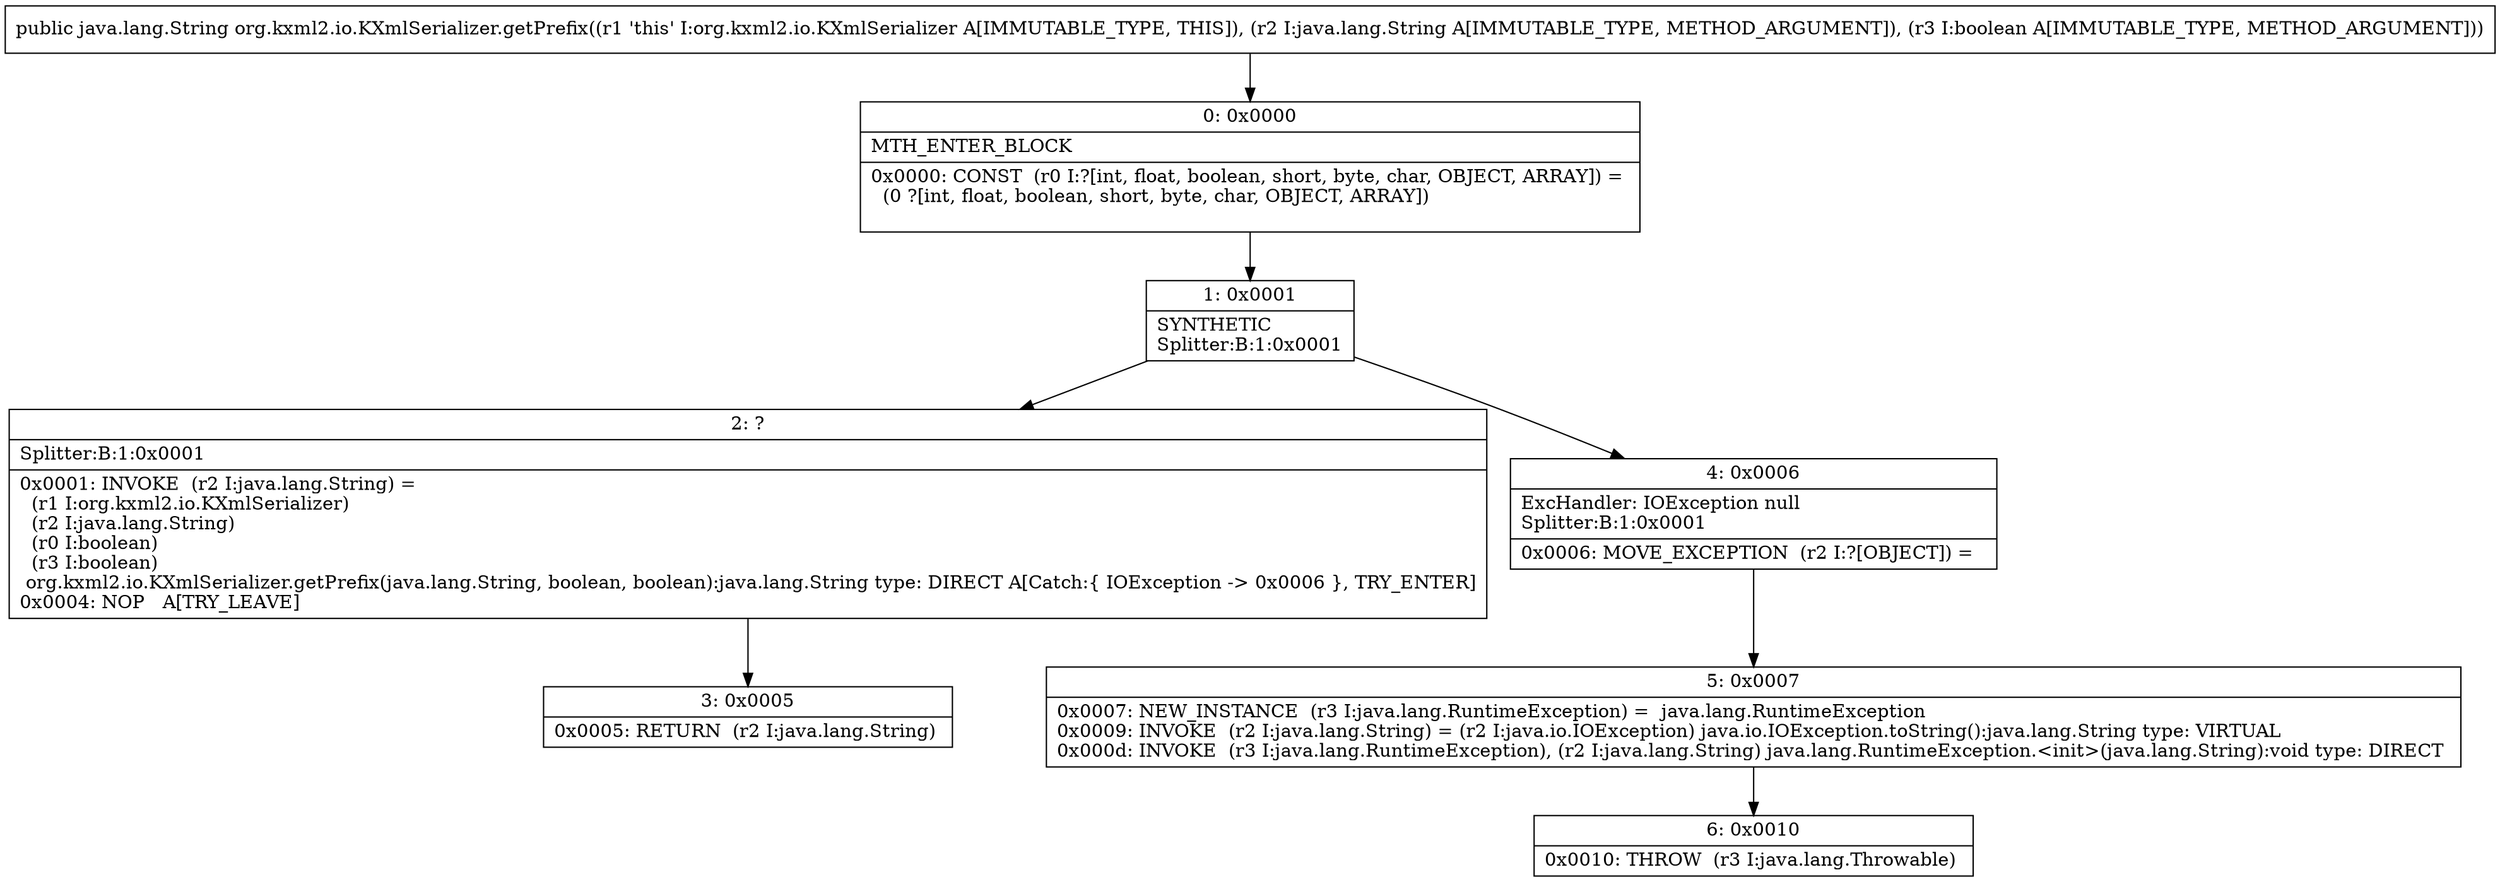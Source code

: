 digraph "CFG fororg.kxml2.io.KXmlSerializer.getPrefix(Ljava\/lang\/String;Z)Ljava\/lang\/String;" {
Node_0 [shape=record,label="{0\:\ 0x0000|MTH_ENTER_BLOCK\l|0x0000: CONST  (r0 I:?[int, float, boolean, short, byte, char, OBJECT, ARRAY]) = \l  (0 ?[int, float, boolean, short, byte, char, OBJECT, ARRAY])\l \l}"];
Node_1 [shape=record,label="{1\:\ 0x0001|SYNTHETIC\lSplitter:B:1:0x0001\l}"];
Node_2 [shape=record,label="{2\:\ ?|Splitter:B:1:0x0001\l|0x0001: INVOKE  (r2 I:java.lang.String) = \l  (r1 I:org.kxml2.io.KXmlSerializer)\l  (r2 I:java.lang.String)\l  (r0 I:boolean)\l  (r3 I:boolean)\l org.kxml2.io.KXmlSerializer.getPrefix(java.lang.String, boolean, boolean):java.lang.String type: DIRECT A[Catch:\{ IOException \-\> 0x0006 \}, TRY_ENTER]\l0x0004: NOP   A[TRY_LEAVE]\l}"];
Node_3 [shape=record,label="{3\:\ 0x0005|0x0005: RETURN  (r2 I:java.lang.String) \l}"];
Node_4 [shape=record,label="{4\:\ 0x0006|ExcHandler: IOException null\lSplitter:B:1:0x0001\l|0x0006: MOVE_EXCEPTION  (r2 I:?[OBJECT]) =  \l}"];
Node_5 [shape=record,label="{5\:\ 0x0007|0x0007: NEW_INSTANCE  (r3 I:java.lang.RuntimeException) =  java.lang.RuntimeException \l0x0009: INVOKE  (r2 I:java.lang.String) = (r2 I:java.io.IOException) java.io.IOException.toString():java.lang.String type: VIRTUAL \l0x000d: INVOKE  (r3 I:java.lang.RuntimeException), (r2 I:java.lang.String) java.lang.RuntimeException.\<init\>(java.lang.String):void type: DIRECT \l}"];
Node_6 [shape=record,label="{6\:\ 0x0010|0x0010: THROW  (r3 I:java.lang.Throwable) \l}"];
MethodNode[shape=record,label="{public java.lang.String org.kxml2.io.KXmlSerializer.getPrefix((r1 'this' I:org.kxml2.io.KXmlSerializer A[IMMUTABLE_TYPE, THIS]), (r2 I:java.lang.String A[IMMUTABLE_TYPE, METHOD_ARGUMENT]), (r3 I:boolean A[IMMUTABLE_TYPE, METHOD_ARGUMENT])) }"];
MethodNode -> Node_0;
Node_0 -> Node_1;
Node_1 -> Node_2;
Node_1 -> Node_4;
Node_2 -> Node_3;
Node_4 -> Node_5;
Node_5 -> Node_6;
}

